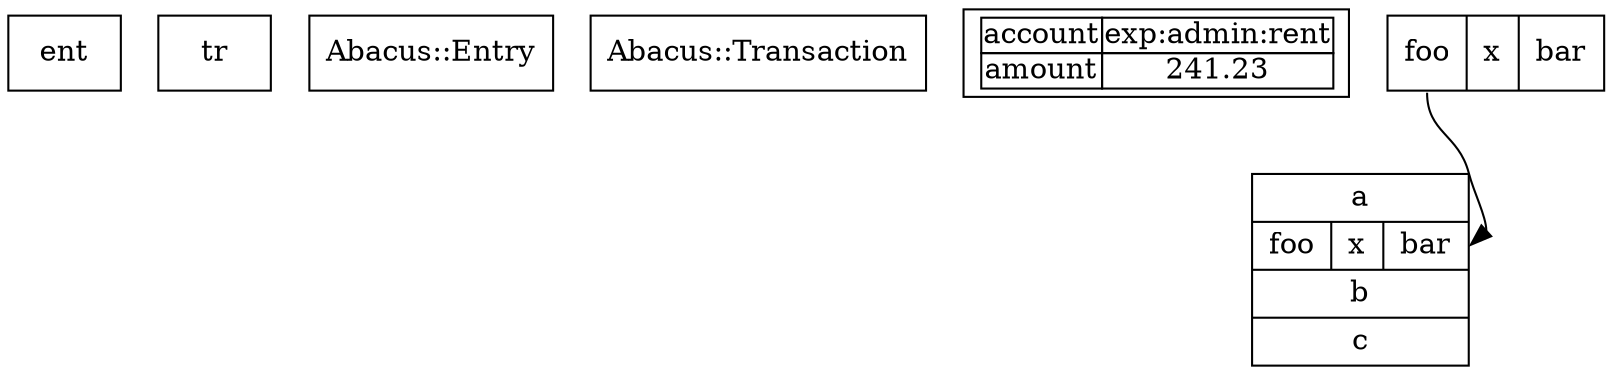digraph G {
	rankdir=TD;
	node [shape=record];
	ent [label="ent"];
	tr [label="tr"];
	ent_type [label="Abacus::Entry"];
	tr_type [label="Abacus::Transaction"];
	ent_1 [label=<<TABLE BORDER="0" CELLBORDER="1" CELLPADDING="0" CELLSPACING="0">
		<TR><TD>account</TD><TD>exp:admin:rent</TD></TR>
		<TR><TD>amount</TD><TD>241.23</TD></TR>
		</TABLE>>];
	a [label = "<f0> foo | x | <f1> bar"];
	b [label = "{a | {<f0> foo | x | <f1> bar } | b | c}"];
	a:f0 -> b:f1 ;
}
